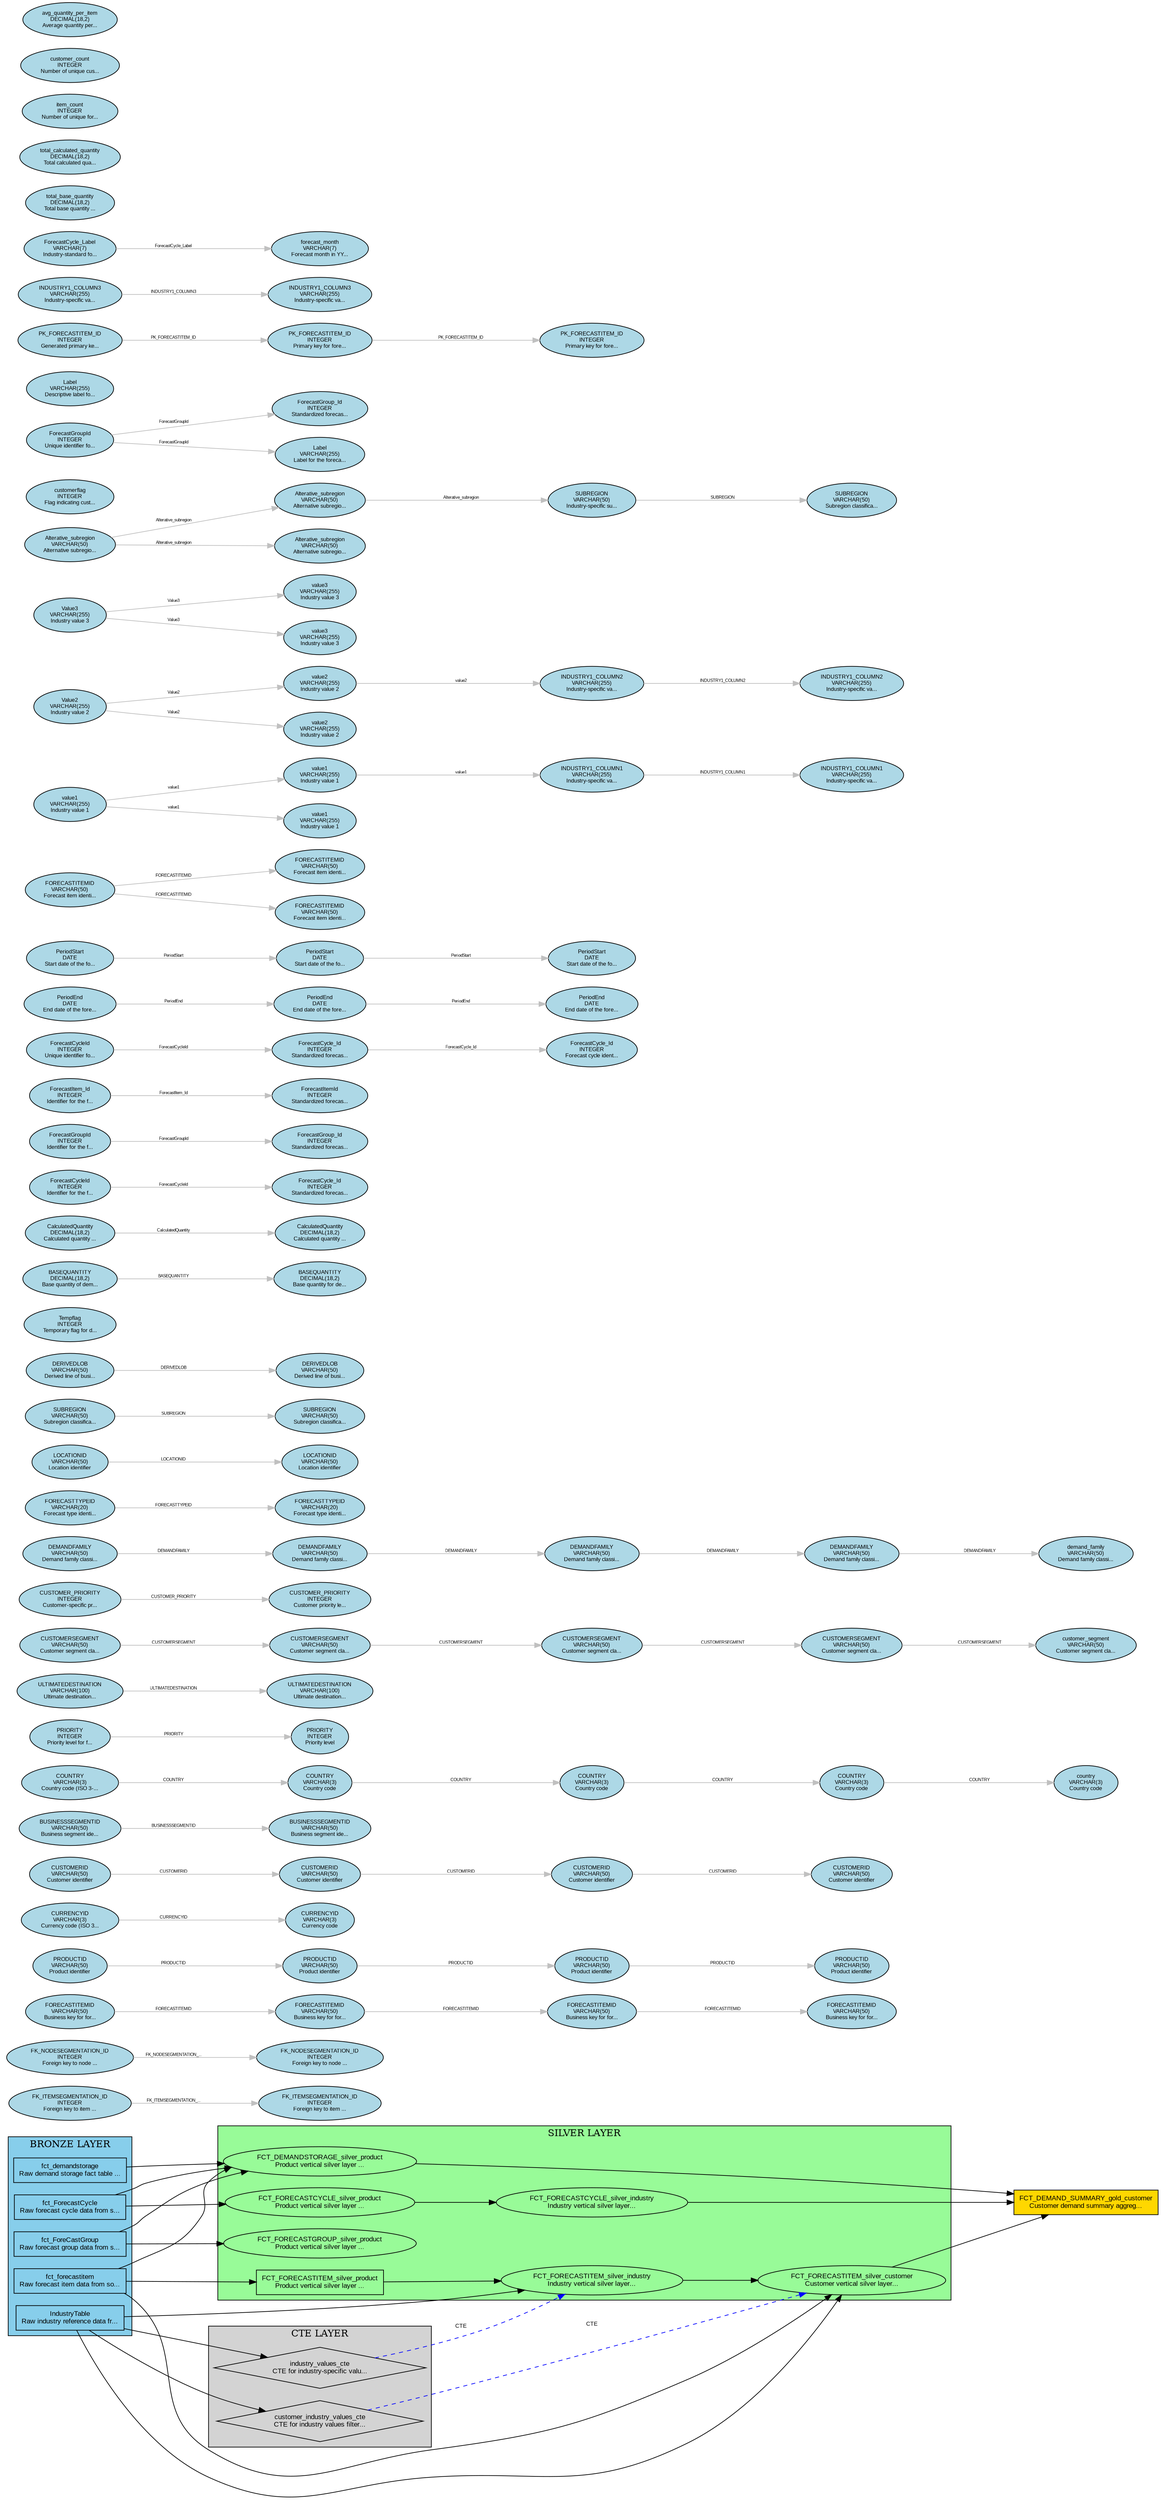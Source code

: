 digraph model_lineage {
  rankdir=LR;
  node [fontname="Arial", fontsize=10];
  edge [fontname="Arial", fontsize=8];

  "fct_forecastitem" [label="fct_forecastitem\nRaw forecast item data from so...", shape=box, style=filled, fillcolor="#87CEEB"];
  "fct_demandstorage" [label="fct_demandstorage\nRaw demand storage fact table ...", shape=box, style=filled, fillcolor="#87CEEB"];
  "fct_ForecastCycle" [label="fct_ForecastCycle\nRaw forecast cycle data from s...", shape=box, style=filled, fillcolor="#87CEEB"];
  "IndustryTable" [label="IndustryTable\nRaw industry reference data fr...", shape=box, style=filled, fillcolor="#87CEEB"];
  "fct_ForeCastGroup" [label="fct_ForeCastGroup\nRaw forecast group data from s...", shape=box, style=filled, fillcolor="#87CEEB"];
  "FCT_FORECASTGROUP_silver_product" [label="FCT_FORECASTGROUP_silver_product\nProduct vertical silver layer ...", shape=ellipse, style=filled, fillcolor="#98FB98"];
  "FCT_DEMANDSTORAGE_silver_product" [label="FCT_DEMANDSTORAGE_silver_product\nProduct vertical silver layer ...", shape=ellipse, style=filled, fillcolor="#98FB98"];
  "FCT_FORECASTITEM_silver_product" [label="FCT_FORECASTITEM_silver_product\nProduct vertical silver layer ...", shape=box, style=filled, fillcolor="#98FB98"];
  "FCT_FORECASTCYCLE_silver_product" [label="FCT_FORECASTCYCLE_silver_product\nProduct vertical silver layer ...", shape=ellipse, style=filled, fillcolor="#98FB98"];
  "FCT_FORECASTITEM_silver_industry" [label="FCT_FORECASTITEM_silver_industry\nIndustry vertical silver layer...", shape=ellipse, style=filled, fillcolor="#98FB98"];
  "FCT_FORECASTCYCLE_silver_industry" [label="FCT_FORECASTCYCLE_silver_industry\nIndustry vertical silver layer...", shape=ellipse, style=filled, fillcolor="#98FB98"];
  "industry_values_cte" [label="industry_values_cte\nCTE for industry-specific valu...", shape=diamond, style=filled, fillcolor="#D3D3D3"];
  "FCT_FORECASTITEM_silver_customer" [label="FCT_FORECASTITEM_silver_customer\nCustomer vertical silver layer...", shape=ellipse, style=filled, fillcolor="#98FB98"];
  "customer_industry_values_cte" [label="customer_industry_values_cte\nCTE for industry values filter...", shape=diamond, style=filled, fillcolor="#D3D3D3"];
  "FCT_DEMAND_SUMMARY_gold_customer" [label="FCT_DEMAND_SUMMARY_gold_customer\nCustomer demand summary aggreg...", shape=box, style=filled, fillcolor="#FFD700"];

  "fct_ForeCastGroup" -> "FCT_FORECASTGROUP_silver_product" [color=black];
  "fct_demandstorage" -> "FCT_DEMANDSTORAGE_silver_product" [color=black];
  "fct_ForecastCycle" -> "FCT_DEMANDSTORAGE_silver_product" [color=black];
  "fct_ForeCastGroup" -> "FCT_DEMANDSTORAGE_silver_product" [color=black];
  "fct_forecastitem" -> "FCT_DEMANDSTORAGE_silver_product" [color=black];
  "fct_forecastitem" -> "FCT_FORECASTITEM_silver_product" [color=black];
  "fct_ForecastCycle" -> "FCT_FORECASTCYCLE_silver_product" [color=black];
  "FCT_FORECASTITEM_silver_product" -> "FCT_FORECASTITEM_silver_industry" [color=black];
  "IndustryTable" -> "FCT_FORECASTITEM_silver_industry" [color=black];
  "industry_values_cte" -> "FCT_FORECASTITEM_silver_industry" [style=dashed, color=blue, label="CTE"];
  "FCT_FORECASTCYCLE_silver_product" -> "FCT_FORECASTCYCLE_silver_industry" [color=black];
  "IndustryTable" -> "industry_values_cte" [color=black];
  "FCT_FORECASTITEM_silver_industry" -> "FCT_FORECASTITEM_silver_customer" [color=black];
  "fct_forecastitem" -> "FCT_FORECASTITEM_silver_customer" [color=black];
  "IndustryTable" -> "FCT_FORECASTITEM_silver_customer" [color=black];
  "customer_industry_values_cte" -> "FCT_FORECASTITEM_silver_customer" [style=dashed, color=blue, label="CTE"];
  "IndustryTable" -> "customer_industry_values_cte" [color=black];
  "FCT_DEMANDSTORAGE_silver_product" -> "FCT_DEMAND_SUMMARY_gold_customer" [color=black];
  "FCT_FORECASTCYCLE_silver_industry" -> "FCT_DEMAND_SUMMARY_gold_customer" [color=black];
  "FCT_FORECASTITEM_silver_customer" -> "FCT_DEMAND_SUMMARY_gold_customer" [color=black];

  "fct_forecastitem.FK_ITEMSEGMENTATION_ID" [label="FK_ITEMSEGMENTATION_ID\nINTEGER\nForeign key to item ...", shape=oval, style=filled, fillcolor=lightblue, fontsize=8];
  "fct_forecastitem.FK_NODESEGMENTATION_ID" [label="FK_NODESEGMENTATION_ID\nINTEGER\nForeign key to node ...", shape=oval, style=filled, fillcolor=lightblue, fontsize=8];
  "fct_forecastitem.FORECASTITEMID" [label="FORECASTITEMID\nVARCHAR(50)\nBusiness key for for...", shape=oval, style=filled, fillcolor=lightblue, fontsize=8];
  "fct_forecastitem.PRODUCTID" [label="PRODUCTID\nVARCHAR(50)\nProduct identifier", shape=oval, style=filled, fillcolor=lightblue, fontsize=8];
  "fct_forecastitem.CURRENCYID" [label="CURRENCYID\nVARCHAR(3)\nCurrency code (ISO 3...", shape=oval, style=filled, fillcolor=lightblue, fontsize=8];
  "fct_forecastitem.CUSTOMERID" [label="CUSTOMERID\nVARCHAR(50)\nCustomer identifier", shape=oval, style=filled, fillcolor=lightblue, fontsize=8];
  "fct_forecastitem.BUSINESSSEGMENTID" [label="BUSINESSSEGMENTID\nVARCHAR(50)\nBusiness segment ide...", shape=oval, style=filled, fillcolor=lightblue, fontsize=8];
  "fct_forecastitem.COUNTRY" [label="COUNTRY\nVARCHAR(3)\nCountry code (ISO 3-...", shape=oval, style=filled, fillcolor=lightblue, fontsize=8];
  "fct_forecastitem.PRIORITY" [label="PRIORITY\nINTEGER\nPriority level for f...", shape=oval, style=filled, fillcolor=lightblue, fontsize=8];
  "fct_forecastitem.ULTIMATEDESTINATION" [label="ULTIMATEDESTINATION\nVARCHAR(100)\nUltimate destination...", shape=oval, style=filled, fillcolor=lightblue, fontsize=8];
  "fct_forecastitem.CUSTOMERSEGMENT" [label="CUSTOMERSEGMENT\nVARCHAR(50)\nCustomer segment cla...", shape=oval, style=filled, fillcolor=lightblue, fontsize=8];
  "fct_forecastitem.CUSTOMER_PRIORITY" [label="CUSTOMER_PRIORITY\nINTEGER\nCustomer-specific pr...", shape=oval, style=filled, fillcolor=lightblue, fontsize=8];
  "fct_forecastitem.DEMANDFAMILY" [label="DEMANDFAMILY\nVARCHAR(50)\nDemand family classi...", shape=oval, style=filled, fillcolor=lightblue, fontsize=8];
  "fct_forecastitem.FORECASTTYPEID" [label="FORECASTTYPEID\nVARCHAR(20)\nForecast type identi...", shape=oval, style=filled, fillcolor=lightblue, fontsize=8];
  "fct_forecastitem.LOCATIONID" [label="LOCATIONID\nVARCHAR(50)\nLocation identifier", shape=oval, style=filled, fillcolor=lightblue, fontsize=8];
  "fct_forecastitem.SUBREGION" [label="SUBREGION\nVARCHAR(50)\nSubregion classifica...", shape=oval, style=filled, fillcolor=lightblue, fontsize=8];
  "fct_forecastitem.DERIVEDLOB" [label="DERIVEDLOB\nVARCHAR(50)\nDerived line of busi...", shape=oval, style=filled, fillcolor=lightblue, fontsize=8];
  "fct_forecastitem.Tempflag" [label="Tempflag\nINTEGER\nTemporary flag for d...", shape=oval, style=filled, fillcolor=lightblue, fontsize=8];
  "fct_demandstorage.BASEQUANTITY" [label="BASEQUANTITY\nDECIMAL(18,2)\nBase quantity of dem...", shape=oval, style=filled, fillcolor=lightblue, fontsize=8];
  "fct_demandstorage.CalculatedQuantity" [label="CalculatedQuantity\nDECIMAL(18,2)\nCalculated quantity ...", shape=oval, style=filled, fillcolor=lightblue, fontsize=8];
  "fct_demandstorage.ForecastCycleId" [label="ForecastCycleId\nINTEGER\nIdentifier for the f...", shape=oval, style=filled, fillcolor=lightblue, fontsize=8];
  "fct_demandstorage.ForecastGroupId" [label="ForecastGroupId\nINTEGER\nIdentifier for the f...", shape=oval, style=filled, fillcolor=lightblue, fontsize=8];
  "fct_demandstorage.ForecastItem_Id" [label="ForecastItem_Id\nINTEGER\nIdentifier for the f...", shape=oval, style=filled, fillcolor=lightblue, fontsize=8];
  "fct_ForecastCycle.ForecastCycleId" [label="ForecastCycleId\nINTEGER\nUnique identifier fo...", shape=oval, style=filled, fillcolor=lightblue, fontsize=8];
  "fct_ForecastCycle.PeriodEnd" [label="PeriodEnd\nDATE\nEnd date of the fore...", shape=oval, style=filled, fillcolor=lightblue, fontsize=8];
  "fct_ForecastCycle.PeriodStart" [label="PeriodStart\nDATE\nStart date of the fo...", shape=oval, style=filled, fillcolor=lightblue, fontsize=8];
  "IndustryTable.FORECASTITEMID" [label="FORECASTITEMID\nVARCHAR(50)\nForecast item identi...", shape=oval, style=filled, fillcolor=lightblue, fontsize=8];
  "IndustryTable.value1" [label="value1\nVARCHAR(255)\nIndustry value 1", shape=oval, style=filled, fillcolor=lightblue, fontsize=8];
  "IndustryTable.Value2" [label="Value2\nVARCHAR(255)\nIndustry value 2", shape=oval, style=filled, fillcolor=lightblue, fontsize=8];
  "IndustryTable.Value3" [label="Value3\nVARCHAR(255)\nIndustry value 3", shape=oval, style=filled, fillcolor=lightblue, fontsize=8];
  "IndustryTable.Alterative_subregion" [label="Alterative_subregion\nVARCHAR(50)\nAlternative subregio...", shape=oval, style=filled, fillcolor=lightblue, fontsize=8];
  "IndustryTable.customerflag" [label="customerflag\nINTEGER\nFlag indicating cust...", shape=oval, style=filled, fillcolor=lightblue, fontsize=8];
  "fct_ForeCastGroup.ForecastGroupId" [label="ForecastGroupId\nINTEGER\nUnique identifier fo...", shape=oval, style=filled, fillcolor=lightblue, fontsize=8];
  "fct_ForeCastGroup.Label" [label="Label\nVARCHAR(255)\nDescriptive label fo...", shape=oval, style=filled, fillcolor=lightblue, fontsize=8];
  "FCT_FORECASTGROUP_silver_product.ForecastGroup_Id" [label="ForecastGroup_Id\nINTEGER\nStandardized forecas...", shape=oval, style=filled, fillcolor=lightblue, fontsize=8];
  "FCT_FORECASTGROUP_silver_product.Label" [label="Label\nVARCHAR(255)\nLabel for the foreca...", shape=oval, style=filled, fillcolor=lightblue, fontsize=8];
  "FCT_DEMANDSTORAGE_silver_product.BASEQUANTITY" [label="BASEQUANTITY\nDECIMAL(18,2)\nBase quantity for de...", shape=oval, style=filled, fillcolor=lightblue, fontsize=8];
  "FCT_DEMANDSTORAGE_silver_product.CalculatedQuantity" [label="CalculatedQuantity\nDECIMAL(18,2)\nCalculated quantity ...", shape=oval, style=filled, fillcolor=lightblue, fontsize=8];
  "FCT_DEMANDSTORAGE_silver_product.ForecastCycle_Id" [label="ForecastCycle_Id\nINTEGER\nStandardized forecas...", shape=oval, style=filled, fillcolor=lightblue, fontsize=8];
  "FCT_DEMANDSTORAGE_silver_product.ForecastGroup_Id" [label="ForecastGroup_Id\nINTEGER\nStandardized forecas...", shape=oval, style=filled, fillcolor=lightblue, fontsize=8];
  "FCT_DEMANDSTORAGE_silver_product.ForecastItemId" [label="ForecastItemId\nINTEGER\nStandardized forecas...", shape=oval, style=filled, fillcolor=lightblue, fontsize=8];
  "FCT_FORECASTITEM_silver_product.PK_FORECASTITEM_ID" [label="PK_FORECASTITEM_ID\nINTEGER\nGenerated primary ke...", shape=oval, style=filled, fillcolor=lightblue, fontsize=8];
  "FCT_FORECASTITEM_silver_product.FK_ITEMSEGMENTATION_ID" [label="FK_ITEMSEGMENTATION_ID\nINTEGER\nForeign key to item ...", shape=oval, style=filled, fillcolor=lightblue, fontsize=8];
  "FCT_FORECASTITEM_silver_product.FK_NODESEGMENTATION_ID" [label="FK_NODESEGMENTATION_ID\nINTEGER\nForeign key to node ...", shape=oval, style=filled, fillcolor=lightblue, fontsize=8];
  "FCT_FORECASTITEM_silver_product.FORECASTITEMID" [label="FORECASTITEMID\nVARCHAR(50)\nBusiness key for for...", shape=oval, style=filled, fillcolor=lightblue, fontsize=8];
  "FCT_FORECASTITEM_silver_product.PRODUCTID" [label="PRODUCTID\nVARCHAR(50)\nProduct identifier", shape=oval, style=filled, fillcolor=lightblue, fontsize=8];
  "FCT_FORECASTITEM_silver_product.CURRENCYID" [label="CURRENCYID\nVARCHAR(3)\nCurrency code", shape=oval, style=filled, fillcolor=lightblue, fontsize=8];
  "FCT_FORECASTITEM_silver_product.CUSTOMERID" [label="CUSTOMERID\nVARCHAR(50)\nCustomer identifier", shape=oval, style=filled, fillcolor=lightblue, fontsize=8];
  "FCT_FORECASTITEM_silver_product.BUSINESSSEGMENTID" [label="BUSINESSSEGMENTID\nVARCHAR(50)\nBusiness segment ide...", shape=oval, style=filled, fillcolor=lightblue, fontsize=8];
  "FCT_FORECASTITEM_silver_product.COUNTRY" [label="COUNTRY\nVARCHAR(3)\nCountry code", shape=oval, style=filled, fillcolor=lightblue, fontsize=8];
  "FCT_FORECASTITEM_silver_product.PRIORITY" [label="PRIORITY\nINTEGER\nPriority level", shape=oval, style=filled, fillcolor=lightblue, fontsize=8];
  "FCT_FORECASTITEM_silver_product.ULTIMATEDESTINATION" [label="ULTIMATEDESTINATION\nVARCHAR(100)\nUltimate destination...", shape=oval, style=filled, fillcolor=lightblue, fontsize=8];
  "FCT_FORECASTITEM_silver_product.CUSTOMERSEGMENT" [label="CUSTOMERSEGMENT\nVARCHAR(50)\nCustomer segment cla...", shape=oval, style=filled, fillcolor=lightblue, fontsize=8];
  "FCT_FORECASTITEM_silver_product.CUSTOMER_PRIORITY" [label="CUSTOMER_PRIORITY\nINTEGER\nCustomer priority le...", shape=oval, style=filled, fillcolor=lightblue, fontsize=8];
  "FCT_FORECASTITEM_silver_product.DEMANDFAMILY" [label="DEMANDFAMILY\nVARCHAR(50)\nDemand family classi...", shape=oval, style=filled, fillcolor=lightblue, fontsize=8];
  "FCT_FORECASTITEM_silver_product.FORECASTTYPEID" [label="FORECASTTYPEID\nVARCHAR(20)\nForecast type identi...", shape=oval, style=filled, fillcolor=lightblue, fontsize=8];
  "FCT_FORECASTITEM_silver_product.LOCATIONID" [label="LOCATIONID\nVARCHAR(50)\nLocation identifier", shape=oval, style=filled, fillcolor=lightblue, fontsize=8];
  "FCT_FORECASTITEM_silver_product.SUBREGION" [label="SUBREGION\nVARCHAR(50)\nSubregion classifica...", shape=oval, style=filled, fillcolor=lightblue, fontsize=8];
  "FCT_FORECASTITEM_silver_product.DERIVEDLOB" [label="DERIVEDLOB\nVARCHAR(50)\nDerived line of busi...", shape=oval, style=filled, fillcolor=lightblue, fontsize=8];
  "FCT_FORECASTCYCLE_silver_product.ForecastCycle_Id" [label="ForecastCycle_Id\nINTEGER\nStandardized forecas...", shape=oval, style=filled, fillcolor=lightblue, fontsize=8];
  "FCT_FORECASTCYCLE_silver_product.PeriodEnd" [label="PeriodEnd\nDATE\nEnd date of the fore...", shape=oval, style=filled, fillcolor=lightblue, fontsize=8];
  "FCT_FORECASTCYCLE_silver_product.PeriodStart" [label="PeriodStart\nDATE\nStart date of the fo...", shape=oval, style=filled, fillcolor=lightblue, fontsize=8];
  "FCT_FORECASTITEM_silver_industry.PK_FORECASTITEM_ID" [label="PK_FORECASTITEM_ID\nINTEGER\nPrimary key for fore...", shape=oval, style=filled, fillcolor=lightblue, fontsize=8];
  "FCT_FORECASTITEM_silver_industry.FORECASTITEMID" [label="FORECASTITEMID\nVARCHAR(50)\nBusiness key for for...", shape=oval, style=filled, fillcolor=lightblue, fontsize=8];
  "FCT_FORECASTITEM_silver_industry.PRODUCTID" [label="PRODUCTID\nVARCHAR(50)\nProduct identifier", shape=oval, style=filled, fillcolor=lightblue, fontsize=8];
  "FCT_FORECASTITEM_silver_industry.CUSTOMERID" [label="CUSTOMERID\nVARCHAR(50)\nCustomer identifier", shape=oval, style=filled, fillcolor=lightblue, fontsize=8];
  "FCT_FORECASTITEM_silver_industry.COUNTRY" [label="COUNTRY\nVARCHAR(3)\nCountry code", shape=oval, style=filled, fillcolor=lightblue, fontsize=8];
  "FCT_FORECASTITEM_silver_industry.CUSTOMERSEGMENT" [label="CUSTOMERSEGMENT\nVARCHAR(50)\nCustomer segment cla...", shape=oval, style=filled, fillcolor=lightblue, fontsize=8];
  "FCT_FORECASTITEM_silver_industry.DEMANDFAMILY" [label="DEMANDFAMILY\nVARCHAR(50)\nDemand family classi...", shape=oval, style=filled, fillcolor=lightblue, fontsize=8];
  "FCT_FORECASTITEM_silver_industry.SUBREGION" [label="SUBREGION\nVARCHAR(50)\nIndustry-specific su...", shape=oval, style=filled, fillcolor=lightblue, fontsize=8];
  "FCT_FORECASTITEM_silver_industry.INDUSTRY1_COLUMN1" [label="INDUSTRY1_COLUMN1\nVARCHAR(255)\nIndustry-specific va...", shape=oval, style=filled, fillcolor=lightblue, fontsize=8];
  "FCT_FORECASTITEM_silver_industry.INDUSTRY1_COLUMN2" [label="INDUSTRY1_COLUMN2\nVARCHAR(255)\nIndustry-specific va...", shape=oval, style=filled, fillcolor=lightblue, fontsize=8];
  "FCT_FORECASTITEM_silver_industry.INDUSTRY1_COLUMN3" [label="INDUSTRY1_COLUMN3\nVARCHAR(255)\nIndustry-specific va...", shape=oval, style=filled, fillcolor=lightblue, fontsize=8];
  "FCT_FORECASTCYCLE_silver_industry.ForecastCycle_Id" [label="ForecastCycle_Id\nINTEGER\nForecast cycle ident...", shape=oval, style=filled, fillcolor=lightblue, fontsize=8];
  "FCT_FORECASTCYCLE_silver_industry.PeriodEnd" [label="PeriodEnd\nDATE\nEnd date of the fore...", shape=oval, style=filled, fillcolor=lightblue, fontsize=8];
  "FCT_FORECASTCYCLE_silver_industry.PeriodStart" [label="PeriodStart\nDATE\nStart date of the fo...", shape=oval, style=filled, fillcolor=lightblue, fontsize=8];
  "FCT_FORECASTCYCLE_silver_industry.ForecastCycle_Label" [label="ForecastCycle_Label\nVARCHAR(7)\nIndustry-standard fo...", shape=oval, style=filled, fillcolor=lightblue, fontsize=8];
  "industry_values_cte.FORECASTITEMID" [label="FORECASTITEMID\nVARCHAR(50)\nForecast item identi...", shape=oval, style=filled, fillcolor=lightblue, fontsize=8];
  "industry_values_cte.value1" [label="value1\nVARCHAR(255)\nIndustry value 1", shape=oval, style=filled, fillcolor=lightblue, fontsize=8];
  "industry_values_cte.value2" [label="value2\nVARCHAR(255)\nIndustry value 2", shape=oval, style=filled, fillcolor=lightblue, fontsize=8];
  "industry_values_cte.value3" [label="value3\nVARCHAR(255)\nIndustry value 3", shape=oval, style=filled, fillcolor=lightblue, fontsize=8];
  "industry_values_cte.Alterative_subregion" [label="Alterative_subregion\nVARCHAR(50)\nAlternative subregio...", shape=oval, style=filled, fillcolor=lightblue, fontsize=8];
  "FCT_FORECASTITEM_silver_customer.PK_FORECASTITEM_ID" [label="PK_FORECASTITEM_ID\nINTEGER\nPrimary key for fore...", shape=oval, style=filled, fillcolor=lightblue, fontsize=8];
  "FCT_FORECASTITEM_silver_customer.FORECASTITEMID" [label="FORECASTITEMID\nVARCHAR(50)\nBusiness key for for...", shape=oval, style=filled, fillcolor=lightblue, fontsize=8];
  "FCT_FORECASTITEM_silver_customer.PRODUCTID" [label="PRODUCTID\nVARCHAR(50)\nProduct identifier", shape=oval, style=filled, fillcolor=lightblue, fontsize=8];
  "FCT_FORECASTITEM_silver_customer.CUSTOMERID" [label="CUSTOMERID\nVARCHAR(50)\nCustomer identifier", shape=oval, style=filled, fillcolor=lightblue, fontsize=8];
  "FCT_FORECASTITEM_silver_customer.COUNTRY" [label="COUNTRY\nVARCHAR(3)\nCountry code", shape=oval, style=filled, fillcolor=lightblue, fontsize=8];
  "FCT_FORECASTITEM_silver_customer.CUSTOMERSEGMENT" [label="CUSTOMERSEGMENT\nVARCHAR(50)\nCustomer segment cla...", shape=oval, style=filled, fillcolor=lightblue, fontsize=8];
  "FCT_FORECASTITEM_silver_customer.DEMANDFAMILY" [label="DEMANDFAMILY\nVARCHAR(50)\nDemand family classi...", shape=oval, style=filled, fillcolor=lightblue, fontsize=8];
  "FCT_FORECASTITEM_silver_customer.SUBREGION" [label="SUBREGION\nVARCHAR(50)\nSubregion classifica...", shape=oval, style=filled, fillcolor=lightblue, fontsize=8];
  "FCT_FORECASTITEM_silver_customer.INDUSTRY1_COLUMN1" [label="INDUSTRY1_COLUMN1\nVARCHAR(255)\nIndustry-specific va...", shape=oval, style=filled, fillcolor=lightblue, fontsize=8];
  "FCT_FORECASTITEM_silver_customer.INDUSTRY1_COLUMN2" [label="INDUSTRY1_COLUMN2\nVARCHAR(255)\nIndustry-specific va...", shape=oval, style=filled, fillcolor=lightblue, fontsize=8];
  "FCT_FORECASTITEM_silver_customer.INDUSTRY1_COLUMN3" [label="INDUSTRY1_COLUMN3\nVARCHAR(255)\nIndustry-specific va...", shape=oval, style=filled, fillcolor=lightblue, fontsize=8];
  "customer_industry_values_cte.FORECASTITEMID" [label="FORECASTITEMID\nVARCHAR(50)\nForecast item identi...", shape=oval, style=filled, fillcolor=lightblue, fontsize=8];
  "customer_industry_values_cte.value1" [label="value1\nVARCHAR(255)\nIndustry value 1", shape=oval, style=filled, fillcolor=lightblue, fontsize=8];
  "customer_industry_values_cte.value2" [label="value2\nVARCHAR(255)\nIndustry value 2", shape=oval, style=filled, fillcolor=lightblue, fontsize=8];
  "customer_industry_values_cte.value3" [label="value3\nVARCHAR(255)\nIndustry value 3", shape=oval, style=filled, fillcolor=lightblue, fontsize=8];
  "customer_industry_values_cte.Alterative_subregion" [label="Alterative_subregion\nVARCHAR(50)\nAlternative subregio...", shape=oval, style=filled, fillcolor=lightblue, fontsize=8];
  "FCT_DEMAND_SUMMARY_gold_customer.forecast_month" [label="forecast_month\nVARCHAR(7)\nForecast month in YY...", shape=oval, style=filled, fillcolor=lightblue, fontsize=8];
  "FCT_DEMAND_SUMMARY_gold_customer.customer_segment" [label="customer_segment\nVARCHAR(50)\nCustomer segment cla...", shape=oval, style=filled, fillcolor=lightblue, fontsize=8];
  "FCT_DEMAND_SUMMARY_gold_customer.country" [label="country\nVARCHAR(3)\nCountry code", shape=oval, style=filled, fillcolor=lightblue, fontsize=8];
  "FCT_DEMAND_SUMMARY_gold_customer.demand_family" [label="demand_family\nVARCHAR(50)\nDemand family classi...", shape=oval, style=filled, fillcolor=lightblue, fontsize=8];
  "FCT_DEMAND_SUMMARY_gold_customer.total_base_quantity" [label="total_base_quantity\nDECIMAL(18,2)\nTotal base quantity ...", shape=oval, style=filled, fillcolor=lightblue, fontsize=8];
  "FCT_DEMAND_SUMMARY_gold_customer.total_calculated_quantity" [label="total_calculated_quantity\nDECIMAL(18,2)\nTotal calculated qua...", shape=oval, style=filled, fillcolor=lightblue, fontsize=8];
  "FCT_DEMAND_SUMMARY_gold_customer.item_count" [label="item_count\nINTEGER\nNumber of unique for...", shape=oval, style=filled, fillcolor=lightblue, fontsize=8];
  "FCT_DEMAND_SUMMARY_gold_customer.customer_count" [label="customer_count\nINTEGER\nNumber of unique cus...", shape=oval, style=filled, fillcolor=lightblue, fontsize=8];
  "FCT_DEMAND_SUMMARY_gold_customer.avg_quantity_per_item" [label="avg_quantity_per_item\nDECIMAL(18,2)\nAverage quantity per...", shape=oval, style=filled, fillcolor=lightblue, fontsize=8];

  "fct_ForeCastGroup.ForecastGroupId" -> "FCT_FORECASTGROUP_silver_product.ForecastGroup_Id" [color=gray, fontsize=6, label="ForecastGroupId"];
  "fct_ForeCastGroup.ForecastGroupId" -> "FCT_FORECASTGROUP_silver_product.Label" [color=gray, fontsize=6, label="ForecastGroupId"];
  "fct_demandstorage.BASEQUANTITY" -> "FCT_DEMANDSTORAGE_silver_product.BASEQUANTITY" [color=gray, fontsize=6, label="BASEQUANTITY"];
  "fct_demandstorage.CalculatedQuantity" -> "FCT_DEMANDSTORAGE_silver_product.CalculatedQuantity" [color=gray, fontsize=6, label="CalculatedQuantity"];
  "fct_demandstorage.ForecastCycleId" -> "FCT_DEMANDSTORAGE_silver_product.ForecastCycle_Id" [color=gray, fontsize=6, label="ForecastCycleId"];
  "fct_demandstorage.ForecastGroupId" -> "FCT_DEMANDSTORAGE_silver_product.ForecastGroup_Id" [color=gray, fontsize=6, label="ForecastGroupId"];
  "fct_demandstorage.ForecastItem_Id" -> "FCT_DEMANDSTORAGE_silver_product.ForecastItemId" [color=gray, fontsize=6, label="ForecastItem_Id"];
  "fct_forecastitem.FK_ITEMSEGMENTATION_ID" -> "FCT_FORECASTITEM_silver_product.FK_ITEMSEGMENTATION_ID" [color=gray, fontsize=6, label="FK_ITEMSEGMENTATION_..."];
  "fct_forecastitem.FK_NODESEGMENTATION_ID" -> "FCT_FORECASTITEM_silver_product.FK_NODESEGMENTATION_ID" [color=gray, fontsize=6, label="FK_NODESEGMENTATION_..."];
  "fct_forecastitem.FORECASTITEMID" -> "FCT_FORECASTITEM_silver_product.FORECASTITEMID" [color=gray, fontsize=6, label="FORECASTITEMID"];
  "fct_forecastitem.PRODUCTID" -> "FCT_FORECASTITEM_silver_product.PRODUCTID" [color=gray, fontsize=6, label="PRODUCTID"];
  "fct_forecastitem.CURRENCYID" -> "FCT_FORECASTITEM_silver_product.CURRENCYID" [color=gray, fontsize=6, label="CURRENCYID"];
  "fct_forecastitem.CUSTOMERID" -> "FCT_FORECASTITEM_silver_product.CUSTOMERID" [color=gray, fontsize=6, label="CUSTOMERID"];
  "fct_forecastitem.BUSINESSSEGMENTID" -> "FCT_FORECASTITEM_silver_product.BUSINESSSEGMENTID" [color=gray, fontsize=6, label="BUSINESSSEGMENTID"];
  "fct_forecastitem.COUNTRY" -> "FCT_FORECASTITEM_silver_product.COUNTRY" [color=gray, fontsize=6, label="COUNTRY"];
  "fct_forecastitem.PRIORITY" -> "FCT_FORECASTITEM_silver_product.PRIORITY" [color=gray, fontsize=6, label="PRIORITY"];
  "fct_forecastitem.ULTIMATEDESTINATION" -> "FCT_FORECASTITEM_silver_product.ULTIMATEDESTINATION" [color=gray, fontsize=6, label="ULTIMATEDESTINATION"];
  "fct_forecastitem.CUSTOMERSEGMENT" -> "FCT_FORECASTITEM_silver_product.CUSTOMERSEGMENT" [color=gray, fontsize=6, label="CUSTOMERSEGMENT"];
  "fct_forecastitem.CUSTOMER_PRIORITY" -> "FCT_FORECASTITEM_silver_product.CUSTOMER_PRIORITY" [color=gray, fontsize=6, label="CUSTOMER_PRIORITY"];
  "fct_forecastitem.DEMANDFAMILY" -> "FCT_FORECASTITEM_silver_product.DEMANDFAMILY" [color=gray, fontsize=6, label="DEMANDFAMILY"];
  "fct_forecastitem.FORECASTTYPEID" -> "FCT_FORECASTITEM_silver_product.FORECASTTYPEID" [color=gray, fontsize=6, label="FORECASTTYPEID"];
  "fct_forecastitem.LOCATIONID" -> "FCT_FORECASTITEM_silver_product.LOCATIONID" [color=gray, fontsize=6, label="LOCATIONID"];
  "fct_forecastitem.SUBREGION" -> "FCT_FORECASTITEM_silver_product.SUBREGION" [color=gray, fontsize=6, label="SUBREGION"];
  "fct_forecastitem.DERIVEDLOB" -> "FCT_FORECASTITEM_silver_product.DERIVEDLOB" [color=gray, fontsize=6, label="DERIVEDLOB"];
  "fct_ForecastCycle.ForecastCycleId" -> "FCT_FORECASTCYCLE_silver_product.ForecastCycle_Id" [color=gray, fontsize=6, label="ForecastCycleId"];
  "fct_ForecastCycle.PeriodEnd" -> "FCT_FORECASTCYCLE_silver_product.PeriodEnd" [color=gray, fontsize=6, label="PeriodEnd"];
  "fct_ForecastCycle.PeriodStart" -> "FCT_FORECASTCYCLE_silver_product.PeriodStart" [color=gray, fontsize=6, label="PeriodStart"];
  "FCT_FORECASTITEM_silver_product.PK_FORECASTITEM_ID" -> "FCT_FORECASTITEM_silver_industry.PK_FORECASTITEM_ID" [color=gray, fontsize=6, label="PK_FORECASTITEM_ID"];
  "FCT_FORECASTITEM_silver_product.FORECASTITEMID" -> "FCT_FORECASTITEM_silver_industry.FORECASTITEMID" [color=gray, fontsize=6, label="FORECASTITEMID"];
  "FCT_FORECASTITEM_silver_product.PRODUCTID" -> "FCT_FORECASTITEM_silver_industry.PRODUCTID" [color=gray, fontsize=6, label="PRODUCTID"];
  "FCT_FORECASTITEM_silver_product.CUSTOMERID" -> "FCT_FORECASTITEM_silver_industry.CUSTOMERID" [color=gray, fontsize=6, label="CUSTOMERID"];
  "FCT_FORECASTITEM_silver_product.COUNTRY" -> "FCT_FORECASTITEM_silver_industry.COUNTRY" [color=gray, fontsize=6, label="COUNTRY"];
  "FCT_FORECASTITEM_silver_product.CUSTOMERSEGMENT" -> "FCT_FORECASTITEM_silver_industry.CUSTOMERSEGMENT" [color=gray, fontsize=6, label="CUSTOMERSEGMENT"];
  "FCT_FORECASTITEM_silver_product.DEMANDFAMILY" -> "FCT_FORECASTITEM_silver_industry.DEMANDFAMILY" [color=gray, fontsize=6, label="DEMANDFAMILY"];
  "industry_values_cte.Alterative_subregion" -> "FCT_FORECASTITEM_silver_industry.SUBREGION" [color=gray, fontsize=6, label="Alterative_subregion"];
  "industry_values_cte.value1" -> "FCT_FORECASTITEM_silver_industry.INDUSTRY1_COLUMN1" [color=gray, fontsize=6, label="value1"];
  "industry_values_cte.value2" -> "FCT_FORECASTITEM_silver_industry.INDUSTRY1_COLUMN2" [color=gray, fontsize=6, label="value2"];
  "FCT_FORECASTCYCLE_silver_product.ForecastCycle_Id" -> "FCT_FORECASTCYCLE_silver_industry.ForecastCycle_Id" [color=gray, fontsize=6, label="ForecastCycle_Id"];
  "FCT_FORECASTCYCLE_silver_product.PeriodEnd" -> "FCT_FORECASTCYCLE_silver_industry.PeriodEnd" [color=gray, fontsize=6, label="PeriodEnd"];
  "FCT_FORECASTCYCLE_silver_product.PeriodStart" -> "FCT_FORECASTCYCLE_silver_industry.PeriodStart" [color=gray, fontsize=6, label="PeriodStart"];
  "IndustryTable.FORECASTITEMID" -> "industry_values_cte.FORECASTITEMID" [color=gray, fontsize=6, label="FORECASTITEMID"];
  "IndustryTable.value1" -> "industry_values_cte.value1" [color=gray, fontsize=6, label="value1"];
  "IndustryTable.Value2" -> "industry_values_cte.value2" [color=gray, fontsize=6, label="Value2"];
  "IndustryTable.Value3" -> "industry_values_cte.value3" [color=gray, fontsize=6, label="Value3"];
  "IndustryTable.Alterative_subregion" -> "industry_values_cte.Alterative_subregion" [color=gray, fontsize=6, label="Alterative_subregion"];
  "FCT_FORECASTITEM_silver_industry.PK_FORECASTITEM_ID" -> "FCT_FORECASTITEM_silver_customer.PK_FORECASTITEM_ID" [color=gray, fontsize=6, label="PK_FORECASTITEM_ID"];
  "FCT_FORECASTITEM_silver_industry.FORECASTITEMID" -> "FCT_FORECASTITEM_silver_customer.FORECASTITEMID" [color=gray, fontsize=6, label="FORECASTITEMID"];
  "FCT_FORECASTITEM_silver_industry.PRODUCTID" -> "FCT_FORECASTITEM_silver_customer.PRODUCTID" [color=gray, fontsize=6, label="PRODUCTID"];
  "FCT_FORECASTITEM_silver_industry.CUSTOMERID" -> "FCT_FORECASTITEM_silver_customer.CUSTOMERID" [color=gray, fontsize=6, label="CUSTOMERID"];
  "FCT_FORECASTITEM_silver_industry.COUNTRY" -> "FCT_FORECASTITEM_silver_customer.COUNTRY" [color=gray, fontsize=6, label="COUNTRY"];
  "FCT_FORECASTITEM_silver_industry.CUSTOMERSEGMENT" -> "FCT_FORECASTITEM_silver_customer.CUSTOMERSEGMENT" [color=gray, fontsize=6, label="CUSTOMERSEGMENT"];
  "FCT_FORECASTITEM_silver_industry.DEMANDFAMILY" -> "FCT_FORECASTITEM_silver_customer.DEMANDFAMILY" [color=gray, fontsize=6, label="DEMANDFAMILY"];
  "FCT_FORECASTITEM_silver_industry.SUBREGION" -> "FCT_FORECASTITEM_silver_customer.SUBREGION" [color=gray, fontsize=6, label="SUBREGION"];
  "FCT_FORECASTITEM_silver_industry.INDUSTRY1_COLUMN1" -> "FCT_FORECASTITEM_silver_customer.INDUSTRY1_COLUMN1" [color=gray, fontsize=6, label="INDUSTRY1_COLUMN1"];
  "FCT_FORECASTITEM_silver_industry.INDUSTRY1_COLUMN2" -> "FCT_FORECASTITEM_silver_customer.INDUSTRY1_COLUMN2" [color=gray, fontsize=6, label="INDUSTRY1_COLUMN2"];
  "FCT_FORECASTITEM_silver_industry.INDUSTRY1_COLUMN3" -> "FCT_FORECASTITEM_silver_customer.INDUSTRY1_COLUMN3" [color=gray, fontsize=6, label="INDUSTRY1_COLUMN3"];
  "IndustryTable.FORECASTITEMID" -> "customer_industry_values_cte.FORECASTITEMID" [color=gray, fontsize=6, label="FORECASTITEMID"];
  "IndustryTable.value1" -> "customer_industry_values_cte.value1" [color=gray, fontsize=6, label="value1"];
  "IndustryTable.Value2" -> "customer_industry_values_cte.value2" [color=gray, fontsize=6, label="Value2"];
  "IndustryTable.Value3" -> "customer_industry_values_cte.value3" [color=gray, fontsize=6, label="Value3"];
  "IndustryTable.Alterative_subregion" -> "customer_industry_values_cte.Alterative_subregion" [color=gray, fontsize=6, label="Alterative_subregion"];
  "FCT_FORECASTCYCLE_silver_industry.ForecastCycle_Label" -> "FCT_DEMAND_SUMMARY_gold_customer.forecast_month" [color=gray, fontsize=6, label="ForecastCycle_Label"];
  "FCT_FORECASTITEM_silver_customer.CUSTOMERSEGMENT" -> "FCT_DEMAND_SUMMARY_gold_customer.customer_segment" [color=gray, fontsize=6, label="CUSTOMERSEGMENT"];
  "FCT_FORECASTITEM_silver_customer.COUNTRY" -> "FCT_DEMAND_SUMMARY_gold_customer.country" [color=gray, fontsize=6, label="COUNTRY"];
  "FCT_FORECASTITEM_silver_customer.DEMANDFAMILY" -> "FCT_DEMAND_SUMMARY_gold_customer.demand_family" [color=gray, fontsize=6, label="DEMANDFAMILY"];

  subgraph cluster_bronze {
    label="BRONZE LAYER";
    style=filled;
    fillcolor="#87CEEB";
    alpha=0.3;
    "fct_forecastitem";
    "fct_demandstorage";
    "fct_ForecastCycle";
    "IndustryTable";
    "fct_ForeCastGroup";
  }

  subgraph cluster_silver {
    label="SILVER LAYER";
    style=filled;
    fillcolor="#98FB98";
    alpha=0.3;
    "FCT_FORECASTGROUP_silver_product";
    "FCT_DEMANDSTORAGE_silver_product";
    "FCT_FORECASTITEM_silver_product";
    "FCT_FORECASTCYCLE_silver_product";
    "FCT_FORECASTITEM_silver_industry";
    "FCT_FORECASTCYCLE_silver_industry";
    "FCT_FORECASTITEM_silver_customer";
  }

  subgraph cluster_cte {
    label="CTE LAYER";
    style=filled;
    fillcolor="#D3D3D3";
    alpha=0.3;
    "industry_values_cte";
    "customer_industry_values_cte";
  }

}